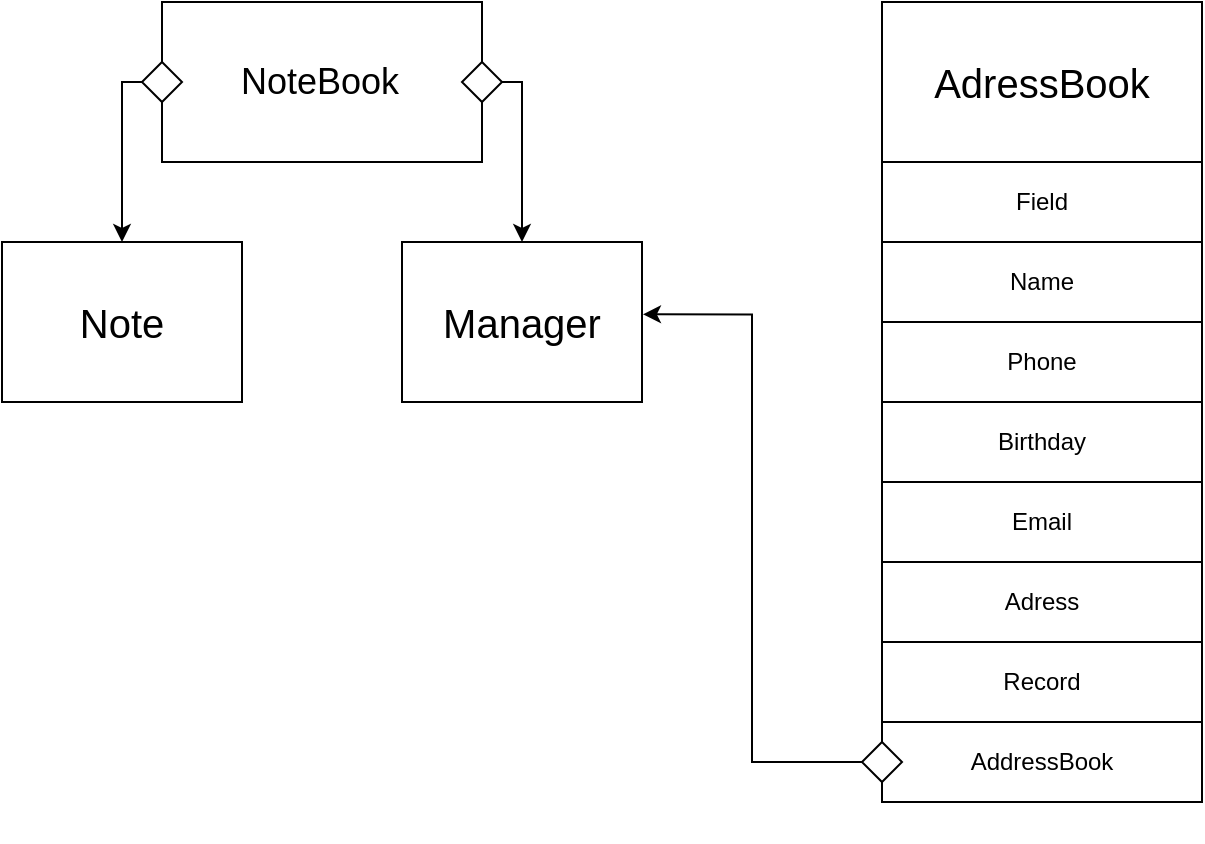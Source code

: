 <mxfile version="22.0.0" type="github">
  <diagram name="Сторінка-1" id="N5anoUCvMwIIgRqLpx5O">
    <mxGraphModel dx="934" dy="536" grid="1" gridSize="10" guides="1" tooltips="1" connect="1" arrows="1" fold="1" page="1" pageScale="1" pageWidth="827" pageHeight="1169" math="0" shadow="0">
      <root>
        <mxCell id="0" />
        <mxCell id="1" parent="0" />
        <mxCell id="hTuQLWD8r4-gyUtugg6Z-85" value="" style="group" vertex="1" connectable="0" parent="1">
          <mxGeometry x="120" width="600" height="420" as="geometry" />
        </mxCell>
        <mxCell id="hTuQLWD8r4-gyUtugg6Z-13" value="" style="rounded=0;whiteSpace=wrap;html=1;" vertex="1" parent="hTuQLWD8r4-gyUtugg6Z-85">
          <mxGeometry x="80" width="160" height="80" as="geometry" />
        </mxCell>
        <mxCell id="hTuQLWD8r4-gyUtugg6Z-14" value="NoteBook" style="text;html=1;strokeColor=none;fillColor=none;align=center;verticalAlign=middle;whiteSpace=wrap;rounded=0;fontSize=18;" vertex="1" parent="hTuQLWD8r4-gyUtugg6Z-85">
          <mxGeometry x="129" y="25" width="60" height="30" as="geometry" />
        </mxCell>
        <mxCell id="hTuQLWD8r4-gyUtugg6Z-17" value="" style="rounded=0;whiteSpace=wrap;html=1;" vertex="1" parent="hTuQLWD8r4-gyUtugg6Z-85">
          <mxGeometry x="200" y="120" width="120" height="80" as="geometry" />
        </mxCell>
        <mxCell id="hTuQLWD8r4-gyUtugg6Z-18" value="" style="group;fontSize=20;" vertex="1" connectable="0" parent="hTuQLWD8r4-gyUtugg6Z-85">
          <mxGeometry y="120" width="200" height="85" as="geometry" />
        </mxCell>
        <mxCell id="hTuQLWD8r4-gyUtugg6Z-15" value="" style="rounded=0;whiteSpace=wrap;html=1;" vertex="1" parent="hTuQLWD8r4-gyUtugg6Z-18">
          <mxGeometry width="120" height="80" as="geometry" />
        </mxCell>
        <mxCell id="hTuQLWD8r4-gyUtugg6Z-23" value="Note" style="text;html=1;strokeColor=none;fillColor=none;align=center;verticalAlign=middle;whiteSpace=wrap;rounded=0;fontSize=20;" vertex="1" parent="hTuQLWD8r4-gyUtugg6Z-18">
          <mxGeometry x="30" y="25" width="60" height="30" as="geometry" />
        </mxCell>
        <mxCell id="hTuQLWD8r4-gyUtugg6Z-29" style="edgeStyle=orthogonalEdgeStyle;rounded=0;orthogonalLoop=1;jettySize=auto;html=1;entryX=0.5;entryY=0;entryDx=0;entryDy=0;" edge="1" parent="hTuQLWD8r4-gyUtugg6Z-85" target="hTuQLWD8r4-gyUtugg6Z-15">
          <mxGeometry relative="1" as="geometry">
            <mxPoint x="70.029" y="40.029" as="sourcePoint" />
            <Array as="points">
              <mxPoint x="60" y="40" />
            </Array>
          </mxGeometry>
        </mxCell>
        <mxCell id="hTuQLWD8r4-gyUtugg6Z-31" style="edgeStyle=orthogonalEdgeStyle;rounded=0;orthogonalLoop=1;jettySize=auto;html=1;entryX=0.5;entryY=0;entryDx=0;entryDy=0;" edge="1" parent="hTuQLWD8r4-gyUtugg6Z-85" source="hTuQLWD8r4-gyUtugg6Z-30" target="hTuQLWD8r4-gyUtugg6Z-17">
          <mxGeometry relative="1" as="geometry">
            <Array as="points">
              <mxPoint x="260" y="40" />
            </Array>
          </mxGeometry>
        </mxCell>
        <mxCell id="hTuQLWD8r4-gyUtugg6Z-30" value="" style="rhombus;whiteSpace=wrap;html=1;" vertex="1" parent="hTuQLWD8r4-gyUtugg6Z-85">
          <mxGeometry x="230" y="30" width="20" height="20" as="geometry" />
        </mxCell>
        <mxCell id="hTuQLWD8r4-gyUtugg6Z-34" value="" style="group" vertex="1" connectable="0" parent="hTuQLWD8r4-gyUtugg6Z-85">
          <mxGeometry x="440" width="160" height="160" as="geometry" />
        </mxCell>
        <mxCell id="hTuQLWD8r4-gyUtugg6Z-32" value="" style="rounded=0;whiteSpace=wrap;html=1;" vertex="1" parent="hTuQLWD8r4-gyUtugg6Z-34">
          <mxGeometry width="160" height="80" as="geometry" />
        </mxCell>
        <mxCell id="hTuQLWD8r4-gyUtugg6Z-33" value="AdressBook" style="text;html=1;strokeColor=none;fillColor=none;align=center;verticalAlign=middle;whiteSpace=wrap;rounded=0;fontSize=20;" vertex="1" parent="hTuQLWD8r4-gyUtugg6Z-34">
          <mxGeometry x="50" y="25" width="60" height="30" as="geometry" />
        </mxCell>
        <mxCell id="hTuQLWD8r4-gyUtugg6Z-35" value="" style="rounded=0;whiteSpace=wrap;html=1;" vertex="1" parent="hTuQLWD8r4-gyUtugg6Z-34">
          <mxGeometry y="80" width="160" height="40" as="geometry" />
        </mxCell>
        <mxCell id="hTuQLWD8r4-gyUtugg6Z-36" value="" style="rounded=0;whiteSpace=wrap;html=1;" vertex="1" parent="hTuQLWD8r4-gyUtugg6Z-34">
          <mxGeometry y="120" width="160" height="40" as="geometry" />
        </mxCell>
        <mxCell id="hTuQLWD8r4-gyUtugg6Z-38" value="Field" style="text;html=1;strokeColor=none;fillColor=none;align=center;verticalAlign=middle;whiteSpace=wrap;rounded=0;" vertex="1" parent="hTuQLWD8r4-gyUtugg6Z-34">
          <mxGeometry x="50" y="85" width="60" height="30" as="geometry" />
        </mxCell>
        <mxCell id="hTuQLWD8r4-gyUtugg6Z-39" value="Name" style="text;html=1;strokeColor=none;fillColor=none;align=center;verticalAlign=middle;whiteSpace=wrap;rounded=0;" vertex="1" parent="hTuQLWD8r4-gyUtugg6Z-34">
          <mxGeometry x="50" y="125" width="60" height="30" as="geometry" />
        </mxCell>
        <mxCell id="hTuQLWD8r4-gyUtugg6Z-37" value="" style="rounded=0;whiteSpace=wrap;html=1;" vertex="1" parent="hTuQLWD8r4-gyUtugg6Z-85">
          <mxGeometry x="440" y="160" width="160" height="40" as="geometry" />
        </mxCell>
        <mxCell id="hTuQLWD8r4-gyUtugg6Z-40" value="Phone" style="text;html=1;strokeColor=none;fillColor=none;align=center;verticalAlign=middle;whiteSpace=wrap;rounded=0;" vertex="1" parent="hTuQLWD8r4-gyUtugg6Z-85">
          <mxGeometry x="490" y="165" width="60" height="30" as="geometry" />
        </mxCell>
        <mxCell id="hTuQLWD8r4-gyUtugg6Z-42" value="" style="rounded=0;whiteSpace=wrap;html=1;" vertex="1" parent="hTuQLWD8r4-gyUtugg6Z-85">
          <mxGeometry x="440" y="200" width="160" height="40" as="geometry" />
        </mxCell>
        <mxCell id="hTuQLWD8r4-gyUtugg6Z-43" value="" style="rounded=0;whiteSpace=wrap;html=1;" vertex="1" parent="hTuQLWD8r4-gyUtugg6Z-85">
          <mxGeometry x="440" y="240" width="160" height="40" as="geometry" />
        </mxCell>
        <mxCell id="hTuQLWD8r4-gyUtugg6Z-44" value="Birthday" style="text;html=1;strokeColor=none;fillColor=none;align=center;verticalAlign=middle;whiteSpace=wrap;rounded=0;" vertex="1" parent="hTuQLWD8r4-gyUtugg6Z-85">
          <mxGeometry x="490" y="205" width="60" height="30" as="geometry" />
        </mxCell>
        <mxCell id="hTuQLWD8r4-gyUtugg6Z-45" value="Email" style="text;html=1;strokeColor=none;fillColor=none;align=center;verticalAlign=middle;whiteSpace=wrap;rounded=0;" vertex="1" parent="hTuQLWD8r4-gyUtugg6Z-85">
          <mxGeometry x="490" y="245" width="60" height="30" as="geometry" />
        </mxCell>
        <mxCell id="hTuQLWD8r4-gyUtugg6Z-48" value="" style="group" vertex="1" connectable="0" parent="hTuQLWD8r4-gyUtugg6Z-85">
          <mxGeometry x="440" y="280" width="160" height="40" as="geometry" />
        </mxCell>
        <mxCell id="hTuQLWD8r4-gyUtugg6Z-46" value="" style="rounded=0;whiteSpace=wrap;html=1;" vertex="1" parent="hTuQLWD8r4-gyUtugg6Z-48">
          <mxGeometry width="160" height="40" as="geometry" />
        </mxCell>
        <mxCell id="hTuQLWD8r4-gyUtugg6Z-47" value="Adress" style="text;html=1;strokeColor=none;fillColor=none;align=center;verticalAlign=middle;whiteSpace=wrap;rounded=0;" vertex="1" parent="hTuQLWD8r4-gyUtugg6Z-48">
          <mxGeometry x="50" y="5" width="60" height="30" as="geometry" />
        </mxCell>
        <mxCell id="hTuQLWD8r4-gyUtugg6Z-79" value="" style="rounded=0;whiteSpace=wrap;html=1;" vertex="1" parent="hTuQLWD8r4-gyUtugg6Z-85">
          <mxGeometry x="440" y="320" width="160" height="40" as="geometry" />
        </mxCell>
        <mxCell id="hTuQLWD8r4-gyUtugg6Z-80" value="Record" style="text;html=1;strokeColor=none;fillColor=none;align=center;verticalAlign=middle;whiteSpace=wrap;rounded=0;" vertex="1" parent="hTuQLWD8r4-gyUtugg6Z-85">
          <mxGeometry x="490" y="325" width="60" height="30" as="geometry" />
        </mxCell>
        <mxCell id="hTuQLWD8r4-gyUtugg6Z-81" value="" style="rounded=0;whiteSpace=wrap;html=1;" vertex="1" parent="hTuQLWD8r4-gyUtugg6Z-85">
          <mxGeometry x="440" y="360" width="160" height="40" as="geometry" />
        </mxCell>
        <mxCell id="hTuQLWD8r4-gyUtugg6Z-82" value="AddressBook" style="text;html=1;strokeColor=none;fillColor=none;align=center;verticalAlign=middle;whiteSpace=wrap;rounded=0;" vertex="1" parent="hTuQLWD8r4-gyUtugg6Z-85">
          <mxGeometry x="490" y="365" width="60" height="30" as="geometry" />
        </mxCell>
        <mxCell id="hTuQLWD8r4-gyUtugg6Z-16" value="Manager" style="text;html=1;strokeColor=none;fillColor=none;align=center;verticalAlign=middle;whiteSpace=wrap;rounded=0;fontSize=20;" vertex="1" parent="hTuQLWD8r4-gyUtugg6Z-85">
          <mxGeometry x="230" y="145" width="60" height="30" as="geometry" />
        </mxCell>
        <mxCell id="hTuQLWD8r4-gyUtugg6Z-90" style="edgeStyle=orthogonalEdgeStyle;rounded=0;orthogonalLoop=1;jettySize=auto;html=1;entryX=1.004;entryY=0.452;entryDx=0;entryDy=0;entryPerimeter=0;" edge="1" parent="hTuQLWD8r4-gyUtugg6Z-85" source="hTuQLWD8r4-gyUtugg6Z-89" target="hTuQLWD8r4-gyUtugg6Z-17">
          <mxGeometry relative="1" as="geometry">
            <mxPoint x="380" y="150" as="targetPoint" />
          </mxGeometry>
        </mxCell>
        <mxCell id="hTuQLWD8r4-gyUtugg6Z-89" value="" style="rhombus;whiteSpace=wrap;html=1;" vertex="1" parent="hTuQLWD8r4-gyUtugg6Z-85">
          <mxGeometry x="430" y="370" width="20" height="20" as="geometry" />
        </mxCell>
        <mxCell id="hTuQLWD8r4-gyUtugg6Z-92" value="" style="rhombus;whiteSpace=wrap;html=1;" vertex="1" parent="hTuQLWD8r4-gyUtugg6Z-85">
          <mxGeometry x="70" y="30" width="20" height="20" as="geometry" />
        </mxCell>
      </root>
    </mxGraphModel>
  </diagram>
</mxfile>
